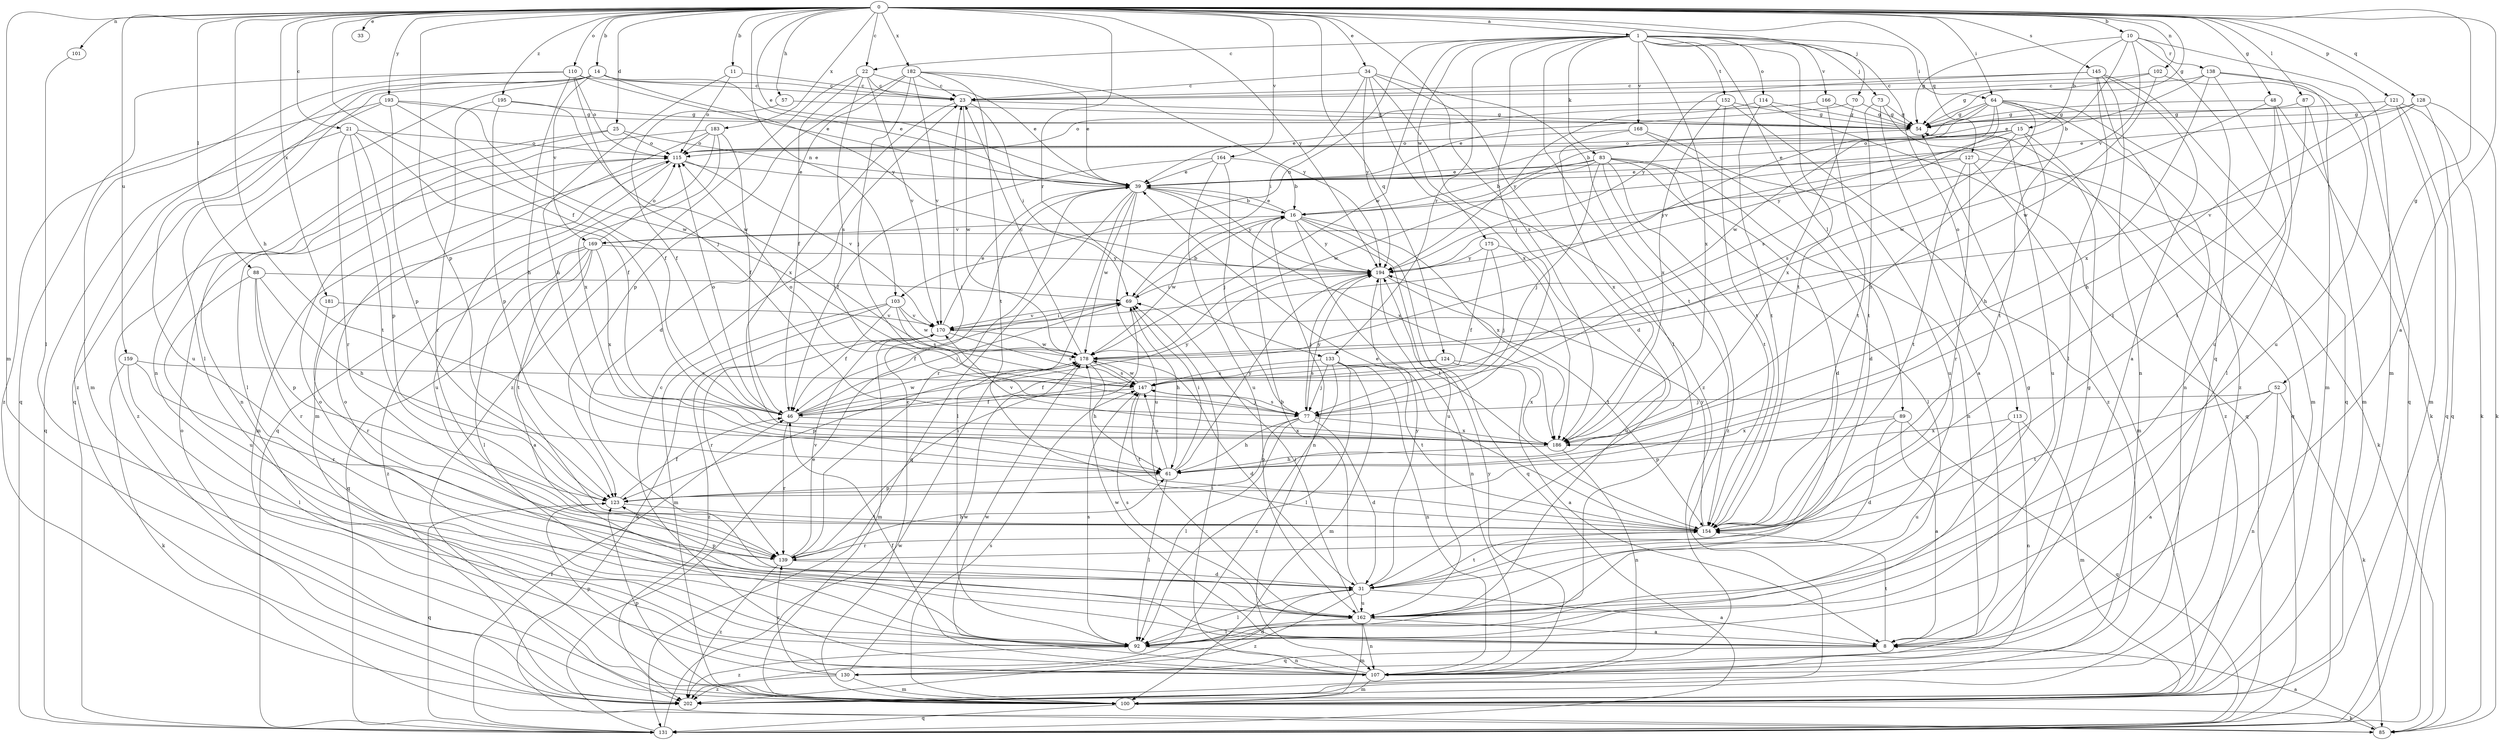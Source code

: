 strict digraph  {
0;
1;
8;
10;
11;
14;
15;
16;
21;
22;
23;
25;
31;
33;
34;
39;
46;
48;
52;
54;
57;
61;
64;
69;
70;
73;
77;
83;
85;
87;
88;
89;
92;
100;
101;
102;
103;
107;
110;
113;
114;
115;
121;
123;
124;
127;
128;
130;
131;
133;
138;
139;
145;
147;
152;
154;
159;
162;
164;
166;
168;
169;
170;
175;
178;
181;
182;
183;
186;
193;
194;
195;
202;
0 -> 1  [label=a];
0 -> 8  [label=a];
0 -> 10  [label=b];
0 -> 11  [label=b];
0 -> 14  [label=b];
0 -> 21  [label=c];
0 -> 22  [label=c];
0 -> 25  [label=d];
0 -> 33  [label=e];
0 -> 34  [label=e];
0 -> 39  [label=e];
0 -> 46  [label=f];
0 -> 48  [label=g];
0 -> 52  [label=g];
0 -> 54  [label=g];
0 -> 57  [label=h];
0 -> 61  [label=h];
0 -> 64  [label=i];
0 -> 70  [label=j];
0 -> 87  [label=l];
0 -> 88  [label=l];
0 -> 100  [label=m];
0 -> 101  [label=n];
0 -> 102  [label=n];
0 -> 103  [label=n];
0 -> 110  [label=o];
0 -> 121  [label=p];
0 -> 123  [label=p];
0 -> 124  [label=q];
0 -> 127  [label=q];
0 -> 128  [label=q];
0 -> 133  [label=r];
0 -> 145  [label=s];
0 -> 159  [label=u];
0 -> 164  [label=v];
0 -> 181  [label=x];
0 -> 182  [label=x];
0 -> 183  [label=x];
0 -> 186  [label=x];
0 -> 193  [label=y];
0 -> 194  [label=y];
0 -> 195  [label=z];
1 -> 22  [label=c];
1 -> 64  [label=i];
1 -> 73  [label=j];
1 -> 77  [label=j];
1 -> 83  [label=k];
1 -> 89  [label=l];
1 -> 92  [label=l];
1 -> 103  [label=n];
1 -> 113  [label=o];
1 -> 114  [label=o];
1 -> 133  [label=r];
1 -> 152  [label=t];
1 -> 154  [label=t];
1 -> 166  [label=v];
1 -> 168  [label=v];
1 -> 175  [label=w];
1 -> 178  [label=w];
1 -> 186  [label=x];
8 -> 54  [label=g];
8 -> 115  [label=o];
8 -> 130  [label=q];
8 -> 154  [label=t];
8 -> 178  [label=w];
10 -> 15  [label=b];
10 -> 16  [label=b];
10 -> 54  [label=g];
10 -> 100  [label=m];
10 -> 130  [label=q];
10 -> 138  [label=r];
10 -> 169  [label=v];
11 -> 23  [label=c];
11 -> 61  [label=h];
11 -> 115  [label=o];
14 -> 23  [label=c];
14 -> 39  [label=e];
14 -> 92  [label=l];
14 -> 107  [label=n];
14 -> 131  [label=q];
14 -> 169  [label=v];
14 -> 194  [label=y];
14 -> 202  [label=z];
15 -> 39  [label=e];
15 -> 61  [label=h];
15 -> 115  [label=o];
15 -> 147  [label=s];
15 -> 194  [label=y];
15 -> 202  [label=z];
16 -> 39  [label=e];
16 -> 107  [label=n];
16 -> 131  [label=q];
16 -> 154  [label=t];
16 -> 162  [label=u];
16 -> 169  [label=v];
16 -> 178  [label=w];
16 -> 186  [label=x];
16 -> 194  [label=y];
21 -> 46  [label=f];
21 -> 115  [label=o];
21 -> 123  [label=p];
21 -> 131  [label=q];
21 -> 139  [label=r];
21 -> 154  [label=t];
22 -> 23  [label=c];
22 -> 39  [label=e];
22 -> 46  [label=f];
22 -> 147  [label=s];
22 -> 170  [label=v];
22 -> 202  [label=z];
23 -> 54  [label=g];
23 -> 69  [label=i];
23 -> 178  [label=w];
23 -> 186  [label=x];
25 -> 39  [label=e];
25 -> 107  [label=n];
25 -> 115  [label=o];
25 -> 202  [label=z];
31 -> 8  [label=a];
31 -> 16  [label=b];
31 -> 92  [label=l];
31 -> 123  [label=p];
31 -> 154  [label=t];
31 -> 162  [label=u];
31 -> 194  [label=y];
31 -> 202  [label=z];
34 -> 23  [label=c];
34 -> 31  [label=d];
34 -> 69  [label=i];
34 -> 154  [label=t];
34 -> 186  [label=x];
34 -> 194  [label=y];
34 -> 202  [label=z];
39 -> 16  [label=b];
39 -> 92  [label=l];
39 -> 131  [label=q];
39 -> 139  [label=r];
39 -> 162  [label=u];
39 -> 178  [label=w];
39 -> 186  [label=x];
39 -> 194  [label=y];
46 -> 69  [label=i];
46 -> 115  [label=o];
46 -> 139  [label=r];
46 -> 178  [label=w];
46 -> 186  [label=x];
46 -> 194  [label=y];
48 -> 54  [label=g];
48 -> 85  [label=k];
48 -> 92  [label=l];
48 -> 154  [label=t];
48 -> 178  [label=w];
52 -> 8  [label=a];
52 -> 77  [label=j];
52 -> 85  [label=k];
52 -> 107  [label=n];
52 -> 154  [label=t];
54 -> 115  [label=o];
54 -> 162  [label=u];
57 -> 46  [label=f];
57 -> 54  [label=g];
61 -> 69  [label=i];
61 -> 92  [label=l];
61 -> 123  [label=p];
61 -> 147  [label=s];
61 -> 194  [label=y];
64 -> 16  [label=b];
64 -> 54  [label=g];
64 -> 61  [label=h];
64 -> 100  [label=m];
64 -> 107  [label=n];
64 -> 147  [label=s];
64 -> 154  [label=t];
64 -> 170  [label=v];
64 -> 178  [label=w];
69 -> 16  [label=b];
69 -> 46  [label=f];
69 -> 61  [label=h];
69 -> 170  [label=v];
70 -> 39  [label=e];
70 -> 54  [label=g];
70 -> 186  [label=x];
73 -> 8  [label=a];
73 -> 54  [label=g];
73 -> 131  [label=q];
73 -> 154  [label=t];
77 -> 31  [label=d];
77 -> 61  [label=h];
77 -> 92  [label=l];
77 -> 115  [label=o];
77 -> 123  [label=p];
77 -> 147  [label=s];
77 -> 186  [label=x];
77 -> 194  [label=y];
83 -> 16  [label=b];
83 -> 31  [label=d];
83 -> 39  [label=e];
83 -> 77  [label=j];
83 -> 92  [label=l];
83 -> 107  [label=n];
83 -> 154  [label=t];
83 -> 178  [label=w];
83 -> 202  [label=z];
85 -> 8  [label=a];
87 -> 54  [label=g];
87 -> 100  [label=m];
87 -> 154  [label=t];
88 -> 61  [label=h];
88 -> 69  [label=i];
88 -> 123  [label=p];
88 -> 139  [label=r];
88 -> 162  [label=u];
89 -> 8  [label=a];
89 -> 31  [label=d];
89 -> 123  [label=p];
89 -> 131  [label=q];
89 -> 186  [label=x];
92 -> 54  [label=g];
92 -> 107  [label=n];
92 -> 115  [label=o];
92 -> 147  [label=s];
92 -> 202  [label=z];
100 -> 23  [label=c];
100 -> 85  [label=k];
100 -> 123  [label=p];
100 -> 131  [label=q];
100 -> 147  [label=s];
101 -> 92  [label=l];
102 -> 23  [label=c];
102 -> 54  [label=g];
102 -> 162  [label=u];
102 -> 178  [label=w];
103 -> 46  [label=f];
103 -> 85  [label=k];
103 -> 100  [label=m];
103 -> 147  [label=s];
103 -> 170  [label=v];
103 -> 178  [label=w];
107 -> 23  [label=c];
107 -> 46  [label=f];
107 -> 69  [label=i];
107 -> 100  [label=m];
107 -> 178  [label=w];
107 -> 194  [label=y];
110 -> 23  [label=c];
110 -> 39  [label=e];
110 -> 61  [label=h];
110 -> 77  [label=j];
110 -> 100  [label=m];
110 -> 115  [label=o];
110 -> 131  [label=q];
113 -> 100  [label=m];
113 -> 107  [label=n];
113 -> 162  [label=u];
113 -> 186  [label=x];
114 -> 54  [label=g];
114 -> 131  [label=q];
114 -> 154  [label=t];
114 -> 194  [label=y];
115 -> 39  [label=e];
115 -> 100  [label=m];
115 -> 162  [label=u];
115 -> 170  [label=v];
121 -> 54  [label=g];
121 -> 61  [label=h];
121 -> 85  [label=k];
121 -> 100  [label=m];
121 -> 131  [label=q];
123 -> 46  [label=f];
123 -> 131  [label=q];
123 -> 154  [label=t];
124 -> 8  [label=a];
124 -> 46  [label=f];
124 -> 147  [label=s];
124 -> 186  [label=x];
127 -> 39  [label=e];
127 -> 85  [label=k];
127 -> 100  [label=m];
127 -> 139  [label=r];
127 -> 154  [label=t];
127 -> 194  [label=y];
128 -> 39  [label=e];
128 -> 54  [label=g];
128 -> 85  [label=k];
128 -> 131  [label=q];
128 -> 170  [label=v];
130 -> 31  [label=d];
130 -> 100  [label=m];
130 -> 123  [label=p];
130 -> 139  [label=r];
130 -> 178  [label=w];
130 -> 202  [label=z];
131 -> 39  [label=e];
131 -> 46  [label=f];
131 -> 178  [label=w];
133 -> 77  [label=j];
133 -> 92  [label=l];
133 -> 100  [label=m];
133 -> 107  [label=n];
133 -> 147  [label=s];
133 -> 154  [label=t];
133 -> 202  [label=z];
138 -> 23  [label=c];
138 -> 39  [label=e];
138 -> 100  [label=m];
138 -> 131  [label=q];
138 -> 162  [label=u];
138 -> 186  [label=x];
139 -> 31  [label=d];
139 -> 61  [label=h];
139 -> 69  [label=i];
139 -> 170  [label=v];
139 -> 202  [label=z];
145 -> 8  [label=a];
145 -> 23  [label=c];
145 -> 92  [label=l];
145 -> 107  [label=n];
145 -> 131  [label=q];
145 -> 194  [label=y];
145 -> 202  [label=z];
147 -> 46  [label=f];
147 -> 77  [label=j];
147 -> 154  [label=t];
147 -> 178  [label=w];
152 -> 54  [label=g];
152 -> 115  [label=o];
152 -> 154  [label=t];
152 -> 186  [label=x];
152 -> 202  [label=z];
154 -> 39  [label=e];
154 -> 139  [label=r];
154 -> 194  [label=y];
159 -> 85  [label=k];
159 -> 92  [label=l];
159 -> 139  [label=r];
159 -> 147  [label=s];
162 -> 8  [label=a];
162 -> 69  [label=i];
162 -> 92  [label=l];
162 -> 100  [label=m];
162 -> 107  [label=n];
162 -> 147  [label=s];
164 -> 16  [label=b];
164 -> 39  [label=e];
164 -> 46  [label=f];
164 -> 77  [label=j];
164 -> 162  [label=u];
166 -> 39  [label=e];
166 -> 54  [label=g];
166 -> 154  [label=t];
168 -> 31  [label=d];
168 -> 115  [label=o];
168 -> 162  [label=u];
168 -> 186  [label=x];
169 -> 8  [label=a];
169 -> 92  [label=l];
169 -> 115  [label=o];
169 -> 131  [label=q];
169 -> 154  [label=t];
169 -> 186  [label=x];
169 -> 194  [label=y];
169 -> 202  [label=z];
170 -> 39  [label=e];
170 -> 69  [label=i];
170 -> 100  [label=m];
170 -> 139  [label=r];
170 -> 147  [label=s];
170 -> 178  [label=w];
170 -> 202  [label=z];
175 -> 46  [label=f];
175 -> 77  [label=j];
175 -> 162  [label=u];
175 -> 194  [label=y];
178 -> 23  [label=c];
178 -> 31  [label=d];
178 -> 61  [label=h];
178 -> 123  [label=p];
178 -> 147  [label=s];
181 -> 139  [label=r];
181 -> 170  [label=v];
182 -> 23  [label=c];
182 -> 31  [label=d];
182 -> 39  [label=e];
182 -> 77  [label=j];
182 -> 123  [label=p];
182 -> 154  [label=t];
182 -> 170  [label=v];
182 -> 194  [label=y];
183 -> 46  [label=f];
183 -> 92  [label=l];
183 -> 100  [label=m];
183 -> 115  [label=o];
183 -> 131  [label=q];
183 -> 186  [label=x];
186 -> 61  [label=h];
186 -> 107  [label=n];
186 -> 170  [label=v];
193 -> 46  [label=f];
193 -> 54  [label=g];
193 -> 123  [label=p];
193 -> 162  [label=u];
193 -> 178  [label=w];
193 -> 202  [label=z];
194 -> 69  [label=i];
194 -> 77  [label=j];
194 -> 107  [label=n];
194 -> 154  [label=t];
195 -> 54  [label=g];
195 -> 123  [label=p];
195 -> 139  [label=r];
195 -> 178  [label=w];
202 -> 115  [label=o];
}
